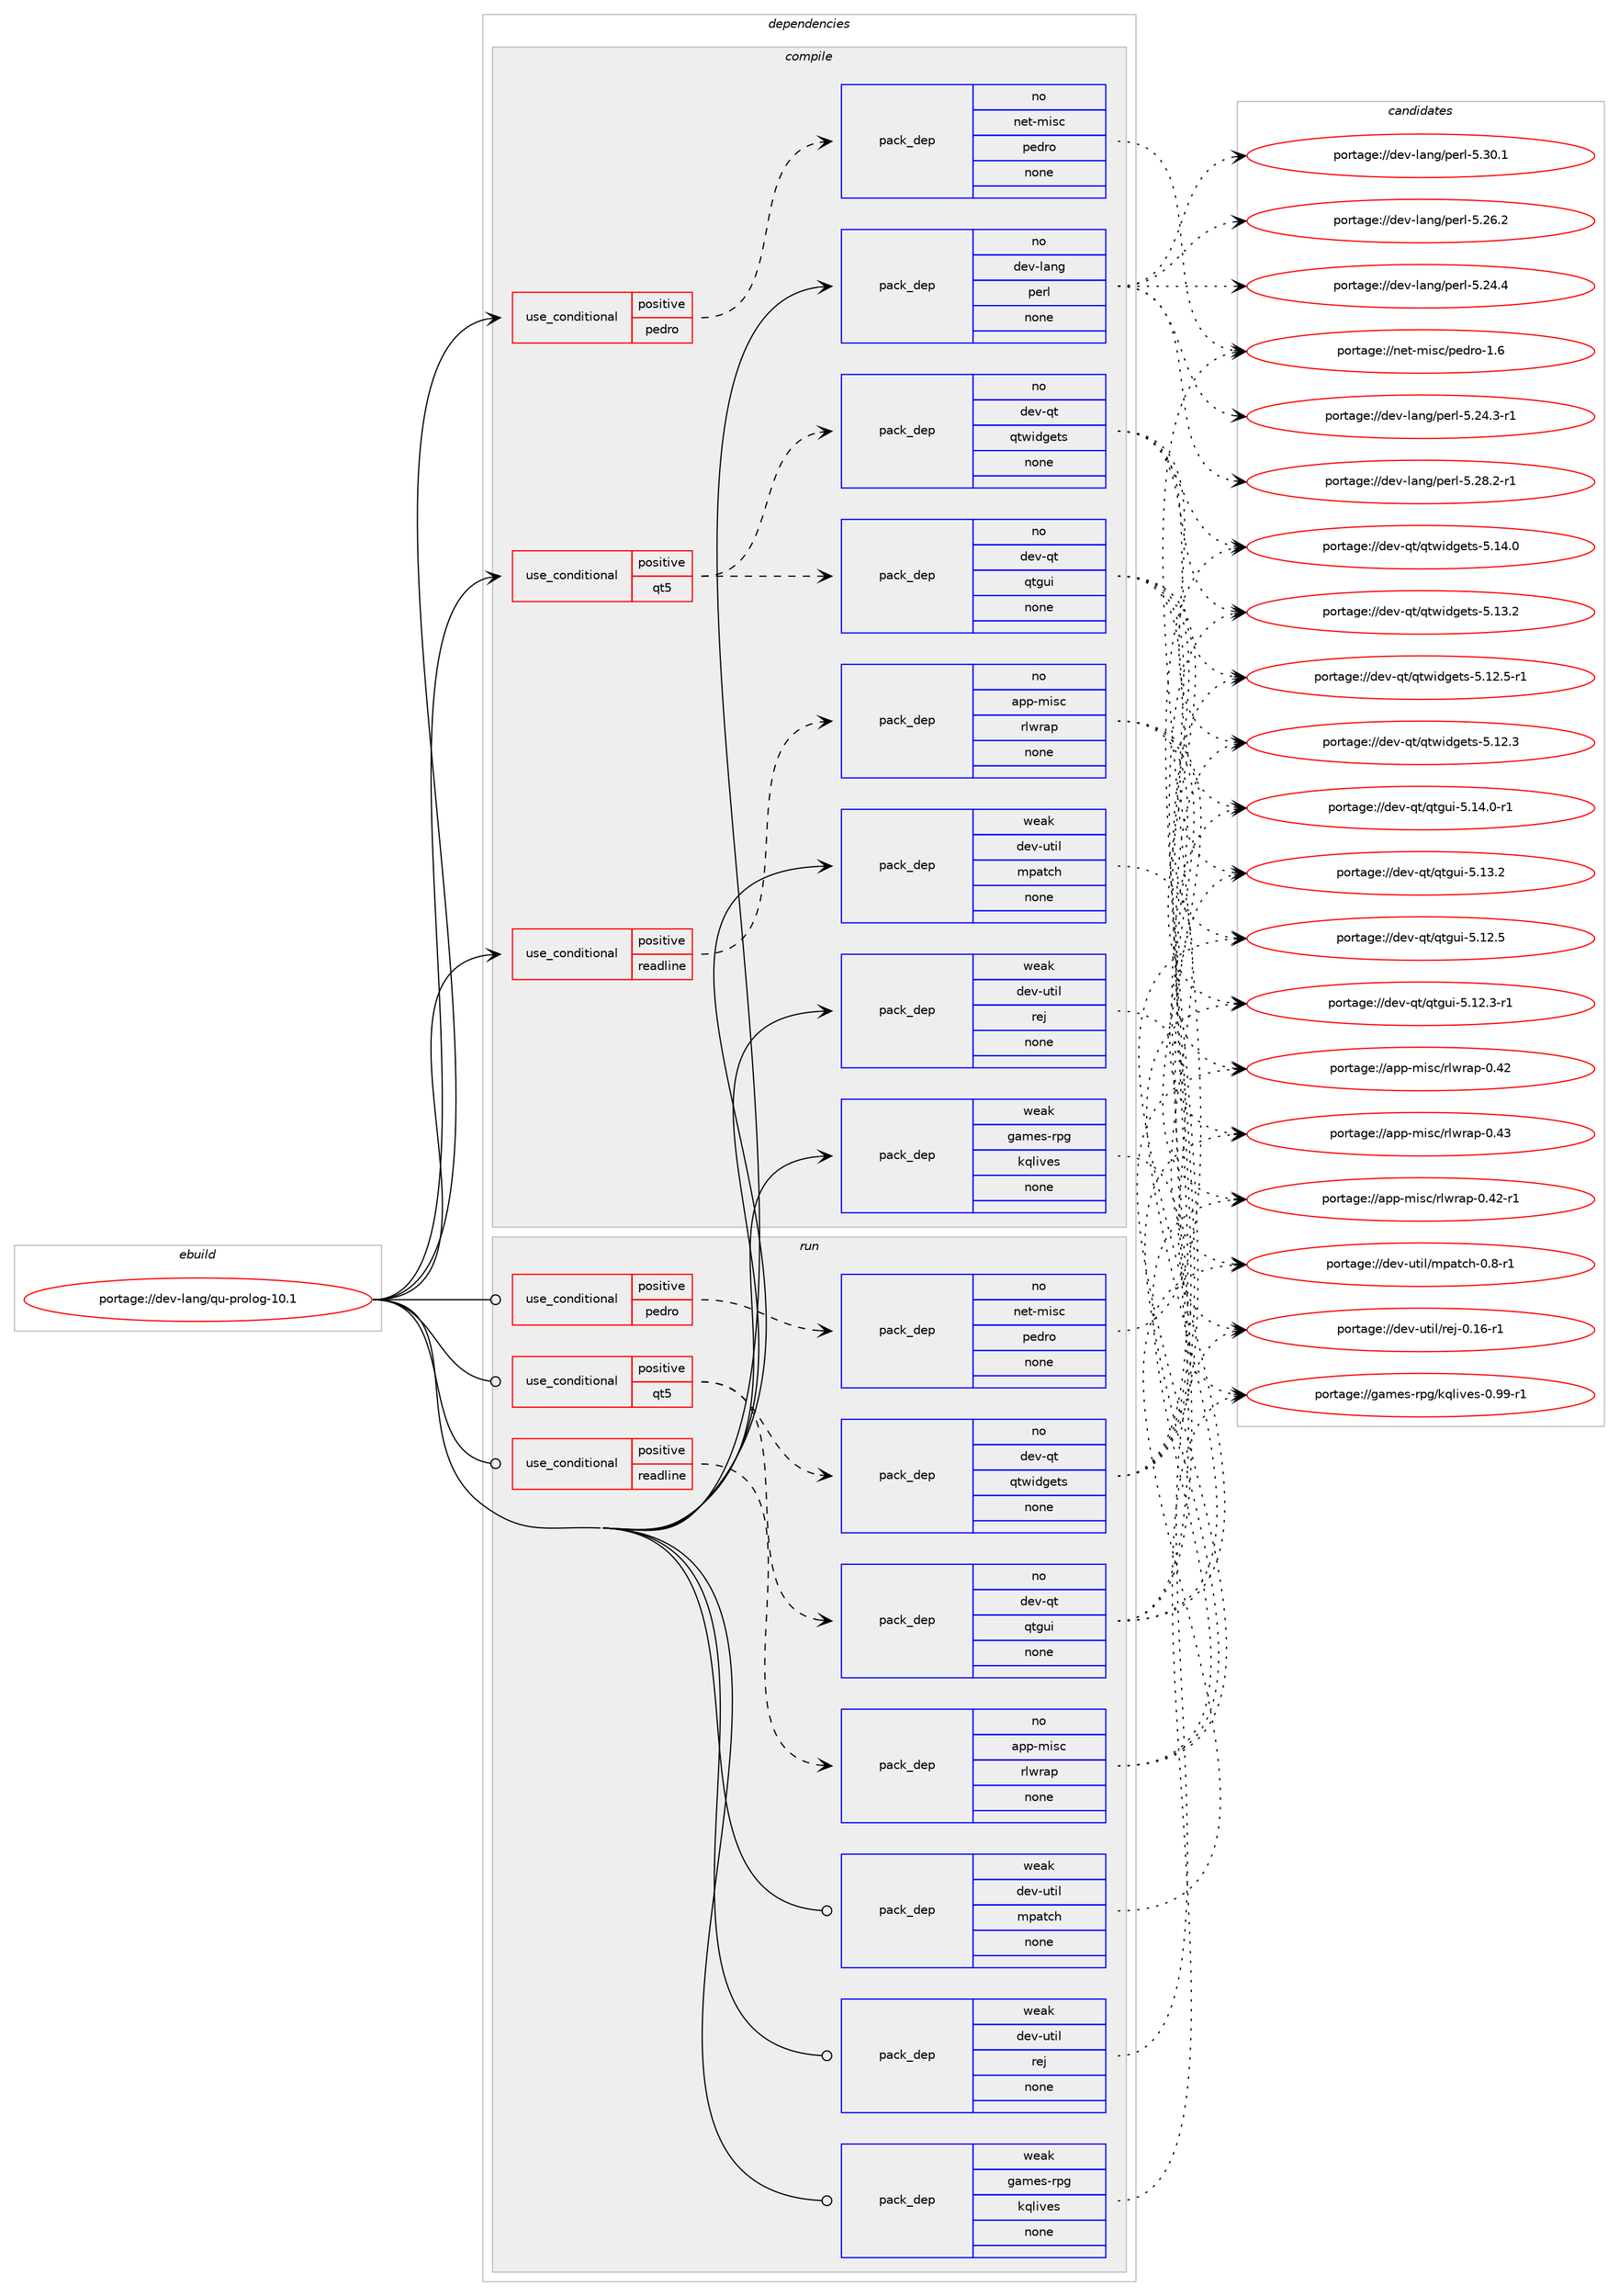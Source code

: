 digraph prolog {

# *************
# Graph options
# *************

newrank=true;
concentrate=true;
compound=true;
graph [rankdir=LR,fontname=Helvetica,fontsize=10,ranksep=1.5];#, ranksep=2.5, nodesep=0.2];
edge  [arrowhead=vee];
node  [fontname=Helvetica,fontsize=10];

# **********
# The ebuild
# **********

subgraph cluster_leftcol {
color=gray;
rank=same;
label=<<i>ebuild</i>>;
id [label="portage://dev-lang/qu-prolog-10.1", color=red, width=4, href="../dev-lang/qu-prolog-10.1.svg"];
}

# ****************
# The dependencies
# ****************

subgraph cluster_midcol {
color=gray;
label=<<i>dependencies</i>>;
subgraph cluster_compile {
fillcolor="#eeeeee";
style=filled;
label=<<i>compile</i>>;
subgraph cond126927 {
dependency518769 [label=<<TABLE BORDER="0" CELLBORDER="1" CELLSPACING="0" CELLPADDING="4"><TR><TD ROWSPAN="3" CELLPADDING="10">use_conditional</TD></TR><TR><TD>positive</TD></TR><TR><TD>pedro</TD></TR></TABLE>>, shape=none, color=red];
subgraph pack386392 {
dependency518770 [label=<<TABLE BORDER="0" CELLBORDER="1" CELLSPACING="0" CELLPADDING="4" WIDTH="220"><TR><TD ROWSPAN="6" CELLPADDING="30">pack_dep</TD></TR><TR><TD WIDTH="110">no</TD></TR><TR><TD>net-misc</TD></TR><TR><TD>pedro</TD></TR><TR><TD>none</TD></TR><TR><TD></TD></TR></TABLE>>, shape=none, color=blue];
}
dependency518769:e -> dependency518770:w [weight=20,style="dashed",arrowhead="vee"];
}
id:e -> dependency518769:w [weight=20,style="solid",arrowhead="vee"];
subgraph cond126928 {
dependency518771 [label=<<TABLE BORDER="0" CELLBORDER="1" CELLSPACING="0" CELLPADDING="4"><TR><TD ROWSPAN="3" CELLPADDING="10">use_conditional</TD></TR><TR><TD>positive</TD></TR><TR><TD>qt5</TD></TR></TABLE>>, shape=none, color=red];
subgraph pack386393 {
dependency518772 [label=<<TABLE BORDER="0" CELLBORDER="1" CELLSPACING="0" CELLPADDING="4" WIDTH="220"><TR><TD ROWSPAN="6" CELLPADDING="30">pack_dep</TD></TR><TR><TD WIDTH="110">no</TD></TR><TR><TD>dev-qt</TD></TR><TR><TD>qtwidgets</TD></TR><TR><TD>none</TD></TR><TR><TD></TD></TR></TABLE>>, shape=none, color=blue];
}
dependency518771:e -> dependency518772:w [weight=20,style="dashed",arrowhead="vee"];
subgraph pack386394 {
dependency518773 [label=<<TABLE BORDER="0" CELLBORDER="1" CELLSPACING="0" CELLPADDING="4" WIDTH="220"><TR><TD ROWSPAN="6" CELLPADDING="30">pack_dep</TD></TR><TR><TD WIDTH="110">no</TD></TR><TR><TD>dev-qt</TD></TR><TR><TD>qtgui</TD></TR><TR><TD>none</TD></TR><TR><TD></TD></TR></TABLE>>, shape=none, color=blue];
}
dependency518771:e -> dependency518773:w [weight=20,style="dashed",arrowhead="vee"];
}
id:e -> dependency518771:w [weight=20,style="solid",arrowhead="vee"];
subgraph cond126929 {
dependency518774 [label=<<TABLE BORDER="0" CELLBORDER="1" CELLSPACING="0" CELLPADDING="4"><TR><TD ROWSPAN="3" CELLPADDING="10">use_conditional</TD></TR><TR><TD>positive</TD></TR><TR><TD>readline</TD></TR></TABLE>>, shape=none, color=red];
subgraph pack386395 {
dependency518775 [label=<<TABLE BORDER="0" CELLBORDER="1" CELLSPACING="0" CELLPADDING="4" WIDTH="220"><TR><TD ROWSPAN="6" CELLPADDING="30">pack_dep</TD></TR><TR><TD WIDTH="110">no</TD></TR><TR><TD>app-misc</TD></TR><TR><TD>rlwrap</TD></TR><TR><TD>none</TD></TR><TR><TD></TD></TR></TABLE>>, shape=none, color=blue];
}
dependency518774:e -> dependency518775:w [weight=20,style="dashed",arrowhead="vee"];
}
id:e -> dependency518774:w [weight=20,style="solid",arrowhead="vee"];
subgraph pack386396 {
dependency518776 [label=<<TABLE BORDER="0" CELLBORDER="1" CELLSPACING="0" CELLPADDING="4" WIDTH="220"><TR><TD ROWSPAN="6" CELLPADDING="30">pack_dep</TD></TR><TR><TD WIDTH="110">no</TD></TR><TR><TD>dev-lang</TD></TR><TR><TD>perl</TD></TR><TR><TD>none</TD></TR><TR><TD></TD></TR></TABLE>>, shape=none, color=blue];
}
id:e -> dependency518776:w [weight=20,style="solid",arrowhead="vee"];
subgraph pack386397 {
dependency518777 [label=<<TABLE BORDER="0" CELLBORDER="1" CELLSPACING="0" CELLPADDING="4" WIDTH="220"><TR><TD ROWSPAN="6" CELLPADDING="30">pack_dep</TD></TR><TR><TD WIDTH="110">weak</TD></TR><TR><TD>dev-util</TD></TR><TR><TD>mpatch</TD></TR><TR><TD>none</TD></TR><TR><TD></TD></TR></TABLE>>, shape=none, color=blue];
}
id:e -> dependency518777:w [weight=20,style="solid",arrowhead="vee"];
subgraph pack386398 {
dependency518778 [label=<<TABLE BORDER="0" CELLBORDER="1" CELLSPACING="0" CELLPADDING="4" WIDTH="220"><TR><TD ROWSPAN="6" CELLPADDING="30">pack_dep</TD></TR><TR><TD WIDTH="110">weak</TD></TR><TR><TD>dev-util</TD></TR><TR><TD>rej</TD></TR><TR><TD>none</TD></TR><TR><TD></TD></TR></TABLE>>, shape=none, color=blue];
}
id:e -> dependency518778:w [weight=20,style="solid",arrowhead="vee"];
subgraph pack386399 {
dependency518779 [label=<<TABLE BORDER="0" CELLBORDER="1" CELLSPACING="0" CELLPADDING="4" WIDTH="220"><TR><TD ROWSPAN="6" CELLPADDING="30">pack_dep</TD></TR><TR><TD WIDTH="110">weak</TD></TR><TR><TD>games-rpg</TD></TR><TR><TD>kqlives</TD></TR><TR><TD>none</TD></TR><TR><TD></TD></TR></TABLE>>, shape=none, color=blue];
}
id:e -> dependency518779:w [weight=20,style="solid",arrowhead="vee"];
}
subgraph cluster_compileandrun {
fillcolor="#eeeeee";
style=filled;
label=<<i>compile and run</i>>;
}
subgraph cluster_run {
fillcolor="#eeeeee";
style=filled;
label=<<i>run</i>>;
subgraph cond126930 {
dependency518780 [label=<<TABLE BORDER="0" CELLBORDER="1" CELLSPACING="0" CELLPADDING="4"><TR><TD ROWSPAN="3" CELLPADDING="10">use_conditional</TD></TR><TR><TD>positive</TD></TR><TR><TD>pedro</TD></TR></TABLE>>, shape=none, color=red];
subgraph pack386400 {
dependency518781 [label=<<TABLE BORDER="0" CELLBORDER="1" CELLSPACING="0" CELLPADDING="4" WIDTH="220"><TR><TD ROWSPAN="6" CELLPADDING="30">pack_dep</TD></TR><TR><TD WIDTH="110">no</TD></TR><TR><TD>net-misc</TD></TR><TR><TD>pedro</TD></TR><TR><TD>none</TD></TR><TR><TD></TD></TR></TABLE>>, shape=none, color=blue];
}
dependency518780:e -> dependency518781:w [weight=20,style="dashed",arrowhead="vee"];
}
id:e -> dependency518780:w [weight=20,style="solid",arrowhead="odot"];
subgraph cond126931 {
dependency518782 [label=<<TABLE BORDER="0" CELLBORDER="1" CELLSPACING="0" CELLPADDING="4"><TR><TD ROWSPAN="3" CELLPADDING="10">use_conditional</TD></TR><TR><TD>positive</TD></TR><TR><TD>qt5</TD></TR></TABLE>>, shape=none, color=red];
subgraph pack386401 {
dependency518783 [label=<<TABLE BORDER="0" CELLBORDER="1" CELLSPACING="0" CELLPADDING="4" WIDTH="220"><TR><TD ROWSPAN="6" CELLPADDING="30">pack_dep</TD></TR><TR><TD WIDTH="110">no</TD></TR><TR><TD>dev-qt</TD></TR><TR><TD>qtwidgets</TD></TR><TR><TD>none</TD></TR><TR><TD></TD></TR></TABLE>>, shape=none, color=blue];
}
dependency518782:e -> dependency518783:w [weight=20,style="dashed",arrowhead="vee"];
subgraph pack386402 {
dependency518784 [label=<<TABLE BORDER="0" CELLBORDER="1" CELLSPACING="0" CELLPADDING="4" WIDTH="220"><TR><TD ROWSPAN="6" CELLPADDING="30">pack_dep</TD></TR><TR><TD WIDTH="110">no</TD></TR><TR><TD>dev-qt</TD></TR><TR><TD>qtgui</TD></TR><TR><TD>none</TD></TR><TR><TD></TD></TR></TABLE>>, shape=none, color=blue];
}
dependency518782:e -> dependency518784:w [weight=20,style="dashed",arrowhead="vee"];
}
id:e -> dependency518782:w [weight=20,style="solid",arrowhead="odot"];
subgraph cond126932 {
dependency518785 [label=<<TABLE BORDER="0" CELLBORDER="1" CELLSPACING="0" CELLPADDING="4"><TR><TD ROWSPAN="3" CELLPADDING="10">use_conditional</TD></TR><TR><TD>positive</TD></TR><TR><TD>readline</TD></TR></TABLE>>, shape=none, color=red];
subgraph pack386403 {
dependency518786 [label=<<TABLE BORDER="0" CELLBORDER="1" CELLSPACING="0" CELLPADDING="4" WIDTH="220"><TR><TD ROWSPAN="6" CELLPADDING="30">pack_dep</TD></TR><TR><TD WIDTH="110">no</TD></TR><TR><TD>app-misc</TD></TR><TR><TD>rlwrap</TD></TR><TR><TD>none</TD></TR><TR><TD></TD></TR></TABLE>>, shape=none, color=blue];
}
dependency518785:e -> dependency518786:w [weight=20,style="dashed",arrowhead="vee"];
}
id:e -> dependency518785:w [weight=20,style="solid",arrowhead="odot"];
subgraph pack386404 {
dependency518787 [label=<<TABLE BORDER="0" CELLBORDER="1" CELLSPACING="0" CELLPADDING="4" WIDTH="220"><TR><TD ROWSPAN="6" CELLPADDING="30">pack_dep</TD></TR><TR><TD WIDTH="110">weak</TD></TR><TR><TD>dev-util</TD></TR><TR><TD>mpatch</TD></TR><TR><TD>none</TD></TR><TR><TD></TD></TR></TABLE>>, shape=none, color=blue];
}
id:e -> dependency518787:w [weight=20,style="solid",arrowhead="odot"];
subgraph pack386405 {
dependency518788 [label=<<TABLE BORDER="0" CELLBORDER="1" CELLSPACING="0" CELLPADDING="4" WIDTH="220"><TR><TD ROWSPAN="6" CELLPADDING="30">pack_dep</TD></TR><TR><TD WIDTH="110">weak</TD></TR><TR><TD>dev-util</TD></TR><TR><TD>rej</TD></TR><TR><TD>none</TD></TR><TR><TD></TD></TR></TABLE>>, shape=none, color=blue];
}
id:e -> dependency518788:w [weight=20,style="solid",arrowhead="odot"];
subgraph pack386406 {
dependency518789 [label=<<TABLE BORDER="0" CELLBORDER="1" CELLSPACING="0" CELLPADDING="4" WIDTH="220"><TR><TD ROWSPAN="6" CELLPADDING="30">pack_dep</TD></TR><TR><TD WIDTH="110">weak</TD></TR><TR><TD>games-rpg</TD></TR><TR><TD>kqlives</TD></TR><TR><TD>none</TD></TR><TR><TD></TD></TR></TABLE>>, shape=none, color=blue];
}
id:e -> dependency518789:w [weight=20,style="solid",arrowhead="odot"];
}
}

# **************
# The candidates
# **************

subgraph cluster_choices {
rank=same;
color=gray;
label=<<i>candidates</i>>;

subgraph choice386392 {
color=black;
nodesep=1;
choice11010111645109105115994711210110011411145494654 [label="portage://net-misc/pedro-1.6", color=red, width=4,href="../net-misc/pedro-1.6.svg"];
dependency518770:e -> choice11010111645109105115994711210110011411145494654:w [style=dotted,weight="100"];
}
subgraph choice386393 {
color=black;
nodesep=1;
choice100101118451131164711311611910510010310111611545534649524648 [label="portage://dev-qt/qtwidgets-5.14.0", color=red, width=4,href="../dev-qt/qtwidgets-5.14.0.svg"];
choice100101118451131164711311611910510010310111611545534649514650 [label="portage://dev-qt/qtwidgets-5.13.2", color=red, width=4,href="../dev-qt/qtwidgets-5.13.2.svg"];
choice1001011184511311647113116119105100103101116115455346495046534511449 [label="portage://dev-qt/qtwidgets-5.12.5-r1", color=red, width=4,href="../dev-qt/qtwidgets-5.12.5-r1.svg"];
choice100101118451131164711311611910510010310111611545534649504651 [label="portage://dev-qt/qtwidgets-5.12.3", color=red, width=4,href="../dev-qt/qtwidgets-5.12.3.svg"];
dependency518772:e -> choice100101118451131164711311611910510010310111611545534649524648:w [style=dotted,weight="100"];
dependency518772:e -> choice100101118451131164711311611910510010310111611545534649514650:w [style=dotted,weight="100"];
dependency518772:e -> choice1001011184511311647113116119105100103101116115455346495046534511449:w [style=dotted,weight="100"];
dependency518772:e -> choice100101118451131164711311611910510010310111611545534649504651:w [style=dotted,weight="100"];
}
subgraph choice386394 {
color=black;
nodesep=1;
choice1001011184511311647113116103117105455346495246484511449 [label="portage://dev-qt/qtgui-5.14.0-r1", color=red, width=4,href="../dev-qt/qtgui-5.14.0-r1.svg"];
choice100101118451131164711311610311710545534649514650 [label="portage://dev-qt/qtgui-5.13.2", color=red, width=4,href="../dev-qt/qtgui-5.13.2.svg"];
choice100101118451131164711311610311710545534649504653 [label="portage://dev-qt/qtgui-5.12.5", color=red, width=4,href="../dev-qt/qtgui-5.12.5.svg"];
choice1001011184511311647113116103117105455346495046514511449 [label="portage://dev-qt/qtgui-5.12.3-r1", color=red, width=4,href="../dev-qt/qtgui-5.12.3-r1.svg"];
dependency518773:e -> choice1001011184511311647113116103117105455346495246484511449:w [style=dotted,weight="100"];
dependency518773:e -> choice100101118451131164711311610311710545534649514650:w [style=dotted,weight="100"];
dependency518773:e -> choice100101118451131164711311610311710545534649504653:w [style=dotted,weight="100"];
dependency518773:e -> choice1001011184511311647113116103117105455346495046514511449:w [style=dotted,weight="100"];
}
subgraph choice386395 {
color=black;
nodesep=1;
choice97112112451091051159947114108119114971124548465251 [label="portage://app-misc/rlwrap-0.43", color=red, width=4,href="../app-misc/rlwrap-0.43.svg"];
choice971121124510910511599471141081191149711245484652504511449 [label="portage://app-misc/rlwrap-0.42-r1", color=red, width=4,href="../app-misc/rlwrap-0.42-r1.svg"];
choice97112112451091051159947114108119114971124548465250 [label="portage://app-misc/rlwrap-0.42", color=red, width=4,href="../app-misc/rlwrap-0.42.svg"];
dependency518775:e -> choice97112112451091051159947114108119114971124548465251:w [style=dotted,weight="100"];
dependency518775:e -> choice971121124510910511599471141081191149711245484652504511449:w [style=dotted,weight="100"];
dependency518775:e -> choice97112112451091051159947114108119114971124548465250:w [style=dotted,weight="100"];
}
subgraph choice386396 {
color=black;
nodesep=1;
choice10010111845108971101034711210111410845534651484649 [label="portage://dev-lang/perl-5.30.1", color=red, width=4,href="../dev-lang/perl-5.30.1.svg"];
choice100101118451089711010347112101114108455346505646504511449 [label="portage://dev-lang/perl-5.28.2-r1", color=red, width=4,href="../dev-lang/perl-5.28.2-r1.svg"];
choice10010111845108971101034711210111410845534650544650 [label="portage://dev-lang/perl-5.26.2", color=red, width=4,href="../dev-lang/perl-5.26.2.svg"];
choice10010111845108971101034711210111410845534650524652 [label="portage://dev-lang/perl-5.24.4", color=red, width=4,href="../dev-lang/perl-5.24.4.svg"];
choice100101118451089711010347112101114108455346505246514511449 [label="portage://dev-lang/perl-5.24.3-r1", color=red, width=4,href="../dev-lang/perl-5.24.3-r1.svg"];
dependency518776:e -> choice10010111845108971101034711210111410845534651484649:w [style=dotted,weight="100"];
dependency518776:e -> choice100101118451089711010347112101114108455346505646504511449:w [style=dotted,weight="100"];
dependency518776:e -> choice10010111845108971101034711210111410845534650544650:w [style=dotted,weight="100"];
dependency518776:e -> choice10010111845108971101034711210111410845534650524652:w [style=dotted,weight="100"];
dependency518776:e -> choice100101118451089711010347112101114108455346505246514511449:w [style=dotted,weight="100"];
}
subgraph choice386397 {
color=black;
nodesep=1;
choice10010111845117116105108471091129711699104454846564511449 [label="portage://dev-util/mpatch-0.8-r1", color=red, width=4,href="../dev-util/mpatch-0.8-r1.svg"];
dependency518777:e -> choice10010111845117116105108471091129711699104454846564511449:w [style=dotted,weight="100"];
}
subgraph choice386398 {
color=black;
nodesep=1;
choice100101118451171161051084711410110645484649544511449 [label="portage://dev-util/rej-0.16-r1", color=red, width=4,href="../dev-util/rej-0.16-r1.svg"];
dependency518778:e -> choice100101118451171161051084711410110645484649544511449:w [style=dotted,weight="100"];
}
subgraph choice386399 {
color=black;
nodesep=1;
choice10397109101115451141121034710711310810511810111545484657574511449 [label="portage://games-rpg/kqlives-0.99-r1", color=red, width=4,href="../games-rpg/kqlives-0.99-r1.svg"];
dependency518779:e -> choice10397109101115451141121034710711310810511810111545484657574511449:w [style=dotted,weight="100"];
}
subgraph choice386400 {
color=black;
nodesep=1;
choice11010111645109105115994711210110011411145494654 [label="portage://net-misc/pedro-1.6", color=red, width=4,href="../net-misc/pedro-1.6.svg"];
dependency518781:e -> choice11010111645109105115994711210110011411145494654:w [style=dotted,weight="100"];
}
subgraph choice386401 {
color=black;
nodesep=1;
choice100101118451131164711311611910510010310111611545534649524648 [label="portage://dev-qt/qtwidgets-5.14.0", color=red, width=4,href="../dev-qt/qtwidgets-5.14.0.svg"];
choice100101118451131164711311611910510010310111611545534649514650 [label="portage://dev-qt/qtwidgets-5.13.2", color=red, width=4,href="../dev-qt/qtwidgets-5.13.2.svg"];
choice1001011184511311647113116119105100103101116115455346495046534511449 [label="portage://dev-qt/qtwidgets-5.12.5-r1", color=red, width=4,href="../dev-qt/qtwidgets-5.12.5-r1.svg"];
choice100101118451131164711311611910510010310111611545534649504651 [label="portage://dev-qt/qtwidgets-5.12.3", color=red, width=4,href="../dev-qt/qtwidgets-5.12.3.svg"];
dependency518783:e -> choice100101118451131164711311611910510010310111611545534649524648:w [style=dotted,weight="100"];
dependency518783:e -> choice100101118451131164711311611910510010310111611545534649514650:w [style=dotted,weight="100"];
dependency518783:e -> choice1001011184511311647113116119105100103101116115455346495046534511449:w [style=dotted,weight="100"];
dependency518783:e -> choice100101118451131164711311611910510010310111611545534649504651:w [style=dotted,weight="100"];
}
subgraph choice386402 {
color=black;
nodesep=1;
choice1001011184511311647113116103117105455346495246484511449 [label="portage://dev-qt/qtgui-5.14.0-r1", color=red, width=4,href="../dev-qt/qtgui-5.14.0-r1.svg"];
choice100101118451131164711311610311710545534649514650 [label="portage://dev-qt/qtgui-5.13.2", color=red, width=4,href="../dev-qt/qtgui-5.13.2.svg"];
choice100101118451131164711311610311710545534649504653 [label="portage://dev-qt/qtgui-5.12.5", color=red, width=4,href="../dev-qt/qtgui-5.12.5.svg"];
choice1001011184511311647113116103117105455346495046514511449 [label="portage://dev-qt/qtgui-5.12.3-r1", color=red, width=4,href="../dev-qt/qtgui-5.12.3-r1.svg"];
dependency518784:e -> choice1001011184511311647113116103117105455346495246484511449:w [style=dotted,weight="100"];
dependency518784:e -> choice100101118451131164711311610311710545534649514650:w [style=dotted,weight="100"];
dependency518784:e -> choice100101118451131164711311610311710545534649504653:w [style=dotted,weight="100"];
dependency518784:e -> choice1001011184511311647113116103117105455346495046514511449:w [style=dotted,weight="100"];
}
subgraph choice386403 {
color=black;
nodesep=1;
choice97112112451091051159947114108119114971124548465251 [label="portage://app-misc/rlwrap-0.43", color=red, width=4,href="../app-misc/rlwrap-0.43.svg"];
choice971121124510910511599471141081191149711245484652504511449 [label="portage://app-misc/rlwrap-0.42-r1", color=red, width=4,href="../app-misc/rlwrap-0.42-r1.svg"];
choice97112112451091051159947114108119114971124548465250 [label="portage://app-misc/rlwrap-0.42", color=red, width=4,href="../app-misc/rlwrap-0.42.svg"];
dependency518786:e -> choice97112112451091051159947114108119114971124548465251:w [style=dotted,weight="100"];
dependency518786:e -> choice971121124510910511599471141081191149711245484652504511449:w [style=dotted,weight="100"];
dependency518786:e -> choice97112112451091051159947114108119114971124548465250:w [style=dotted,weight="100"];
}
subgraph choice386404 {
color=black;
nodesep=1;
choice10010111845117116105108471091129711699104454846564511449 [label="portage://dev-util/mpatch-0.8-r1", color=red, width=4,href="../dev-util/mpatch-0.8-r1.svg"];
dependency518787:e -> choice10010111845117116105108471091129711699104454846564511449:w [style=dotted,weight="100"];
}
subgraph choice386405 {
color=black;
nodesep=1;
choice100101118451171161051084711410110645484649544511449 [label="portage://dev-util/rej-0.16-r1", color=red, width=4,href="../dev-util/rej-0.16-r1.svg"];
dependency518788:e -> choice100101118451171161051084711410110645484649544511449:w [style=dotted,weight="100"];
}
subgraph choice386406 {
color=black;
nodesep=1;
choice10397109101115451141121034710711310810511810111545484657574511449 [label="portage://games-rpg/kqlives-0.99-r1", color=red, width=4,href="../games-rpg/kqlives-0.99-r1.svg"];
dependency518789:e -> choice10397109101115451141121034710711310810511810111545484657574511449:w [style=dotted,weight="100"];
}
}

}
